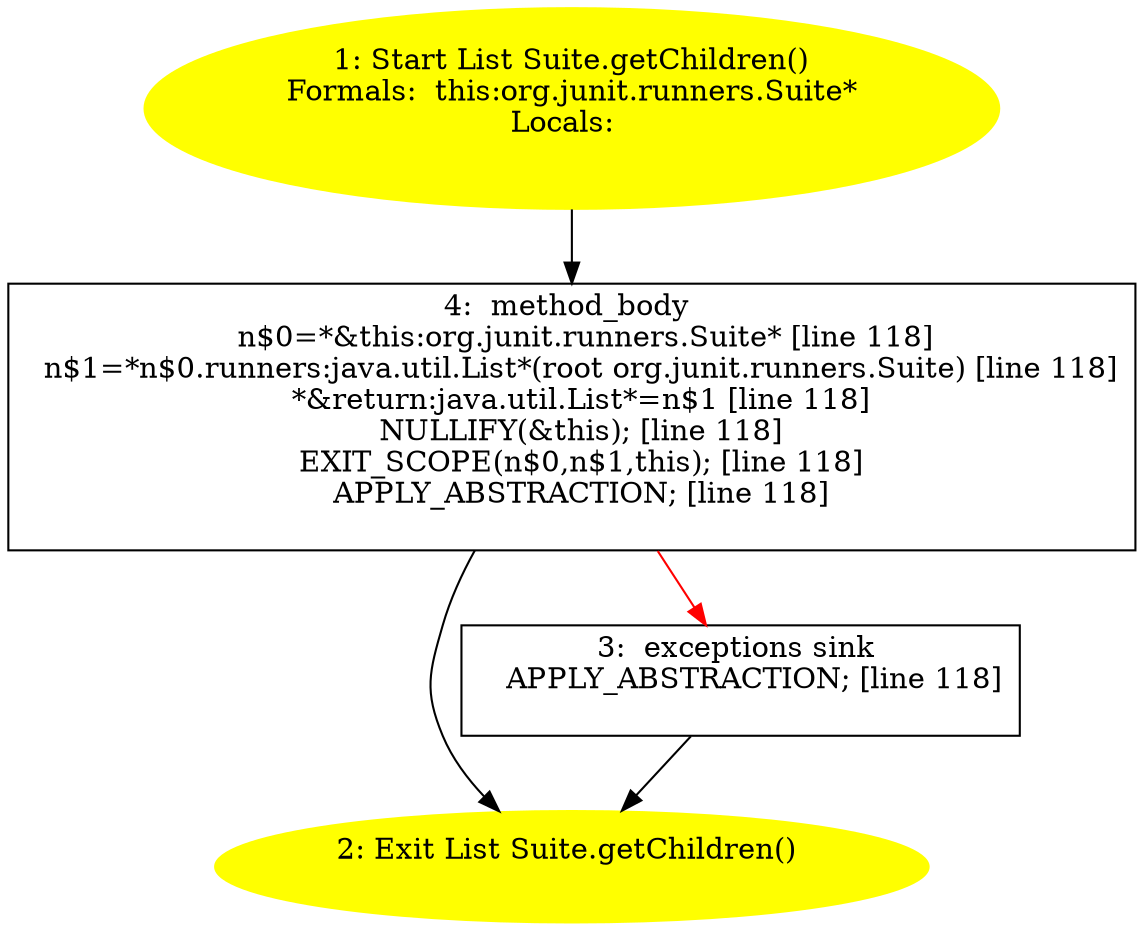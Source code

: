 /* @generated */
digraph cfg {
"org.junit.runners.Suite.getChildren():java.util.List.9e510309d7b44f2bc2d5b67ea753423d_1" [label="1: Start List Suite.getChildren()\nFormals:  this:org.junit.runners.Suite*\nLocals:  \n  " color=yellow style=filled]
	

	 "org.junit.runners.Suite.getChildren():java.util.List.9e510309d7b44f2bc2d5b67ea753423d_1" -> "org.junit.runners.Suite.getChildren():java.util.List.9e510309d7b44f2bc2d5b67ea753423d_4" ;
"org.junit.runners.Suite.getChildren():java.util.List.9e510309d7b44f2bc2d5b67ea753423d_2" [label="2: Exit List Suite.getChildren() \n  " color=yellow style=filled]
	

"org.junit.runners.Suite.getChildren():java.util.List.9e510309d7b44f2bc2d5b67ea753423d_3" [label="3:  exceptions sink \n   APPLY_ABSTRACTION; [line 118]\n " shape="box"]
	

	 "org.junit.runners.Suite.getChildren():java.util.List.9e510309d7b44f2bc2d5b67ea753423d_3" -> "org.junit.runners.Suite.getChildren():java.util.List.9e510309d7b44f2bc2d5b67ea753423d_2" ;
"org.junit.runners.Suite.getChildren():java.util.List.9e510309d7b44f2bc2d5b67ea753423d_4" [label="4:  method_body \n   n$0=*&this:org.junit.runners.Suite* [line 118]\n  n$1=*n$0.runners:java.util.List*(root org.junit.runners.Suite) [line 118]\n  *&return:java.util.List*=n$1 [line 118]\n  NULLIFY(&this); [line 118]\n  EXIT_SCOPE(n$0,n$1,this); [line 118]\n  APPLY_ABSTRACTION; [line 118]\n " shape="box"]
	

	 "org.junit.runners.Suite.getChildren():java.util.List.9e510309d7b44f2bc2d5b67ea753423d_4" -> "org.junit.runners.Suite.getChildren():java.util.List.9e510309d7b44f2bc2d5b67ea753423d_2" ;
	 "org.junit.runners.Suite.getChildren():java.util.List.9e510309d7b44f2bc2d5b67ea753423d_4" -> "org.junit.runners.Suite.getChildren():java.util.List.9e510309d7b44f2bc2d5b67ea753423d_3" [color="red" ];
}
